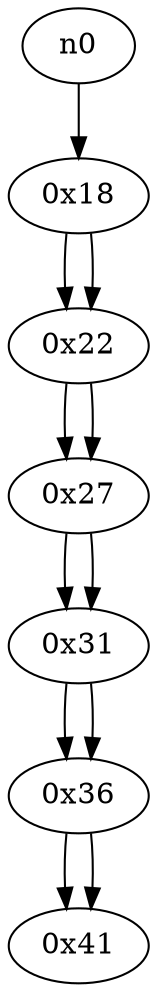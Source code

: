 digraph G{
/* nodes */
  n1 [label="0x18"]
  n2 [label="0x22"]
  n3 [label="0x27"]
  n4 [label="0x31"]
  n5 [label="0x36"]
  n6 [label="0x41"]
/* edges */
n1 -> n2;
n0 -> n1;
n2 -> n3;
n1 -> n2;
n3 -> n4;
n2 -> n3;
n4 -> n5;
n3 -> n4;
n5 -> n6;
n4 -> n5;
n5 -> n6;
}
